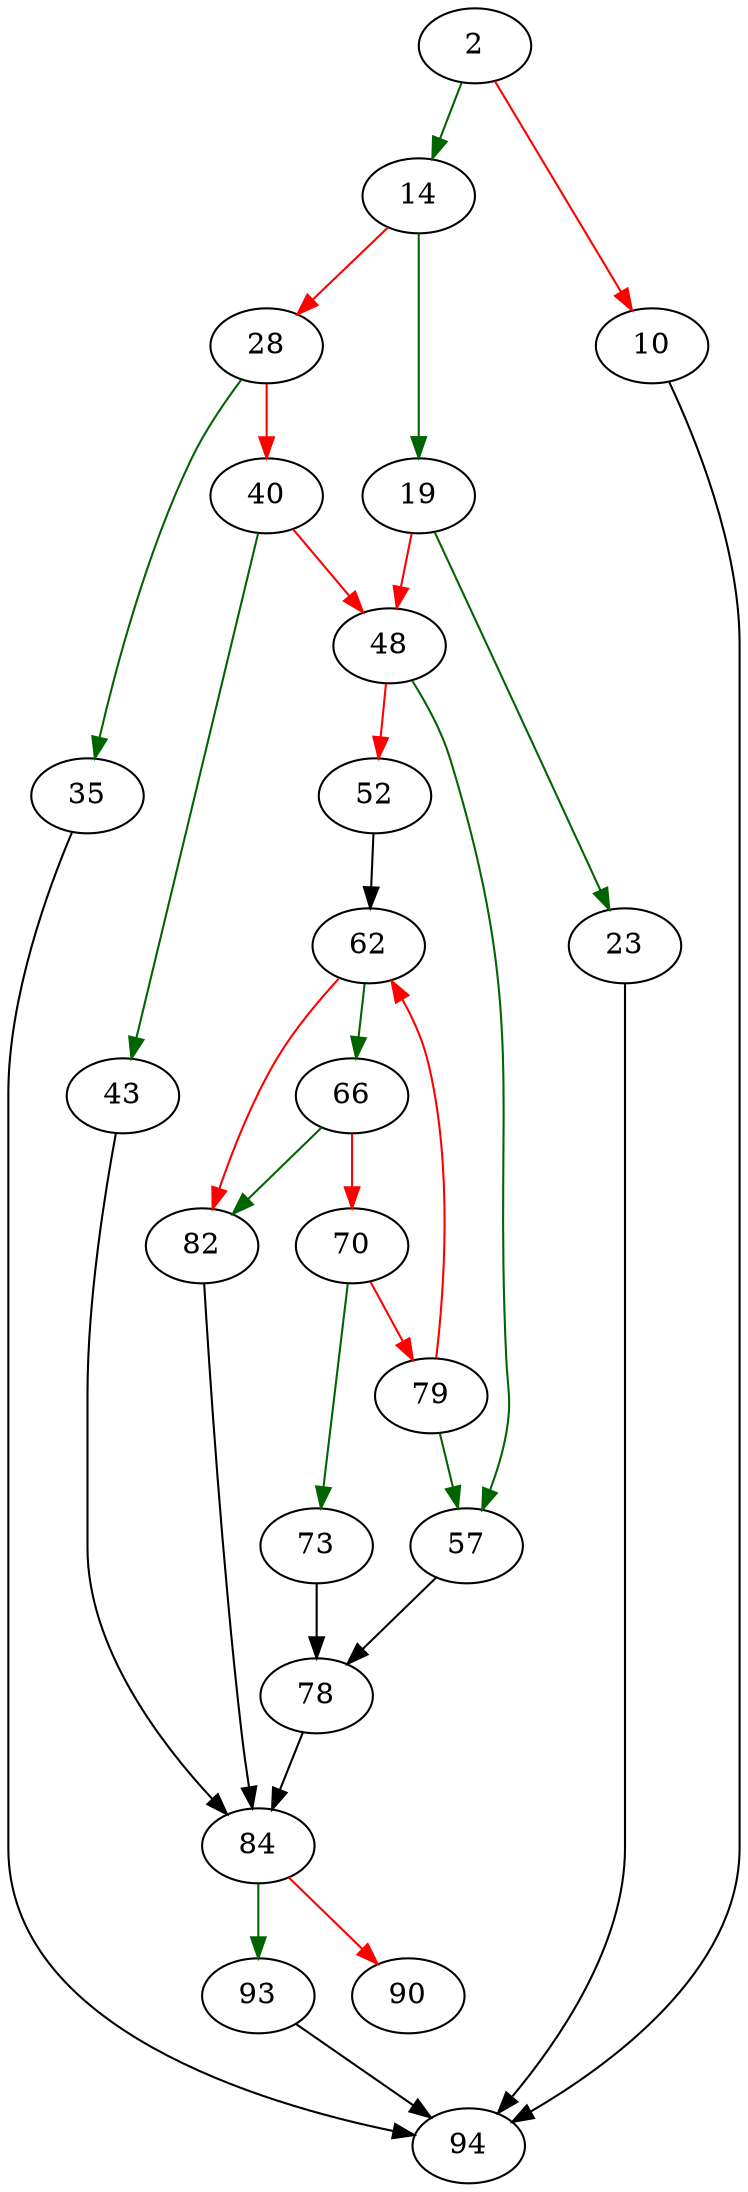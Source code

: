 strict digraph "find_mount_point" {
	// Node definitions.
	2 [entry=true];
	14;
	10;
	94;
	19;
	28;
	23;
	48;
	35;
	40;
	43;
	84;
	57;
	52;
	62;
	78;
	66;
	82;
	70;
	73;
	79;
	93;
	90;

	// Edge definitions.
	2 -> 14 [
		color=darkgreen
		cond=true
	];
	2 -> 10 [
		color=red
		cond=false
	];
	14 -> 19 [
		color=darkgreen
		cond=true
	];
	14 -> 28 [
		color=red
		cond=false
	];
	10 -> 94;
	19 -> 23 [
		color=darkgreen
		cond=true
	];
	19 -> 48 [
		color=red
		cond=false
	];
	28 -> 35 [
		color=darkgreen
		cond=true
	];
	28 -> 40 [
		color=red
		cond=false
	];
	23 -> 94;
	48 -> 57 [
		color=darkgreen
		cond=true
	];
	48 -> 52 [
		color=red
		cond=false
	];
	35 -> 94;
	40 -> 48 [
		color=red
		cond=false
	];
	40 -> 43 [
		color=darkgreen
		cond=true
	];
	43 -> 84;
	84 -> 93 [
		color=darkgreen
		cond=true
	];
	84 -> 90 [
		color=red
		cond=false
	];
	57 -> 78;
	52 -> 62;
	62 -> 66 [
		color=darkgreen
		cond=true
	];
	62 -> 82 [
		color=red
		cond=false
	];
	78 -> 84;
	66 -> 82 [
		color=darkgreen
		cond=true
	];
	66 -> 70 [
		color=red
		cond=false
	];
	82 -> 84;
	70 -> 73 [
		color=darkgreen
		cond=true
	];
	70 -> 79 [
		color=red
		cond=false
	];
	73 -> 78;
	79 -> 57 [
		color=darkgreen
		cond=true
	];
	79 -> 62 [
		color=red
		cond=false
	];
	93 -> 94;
}